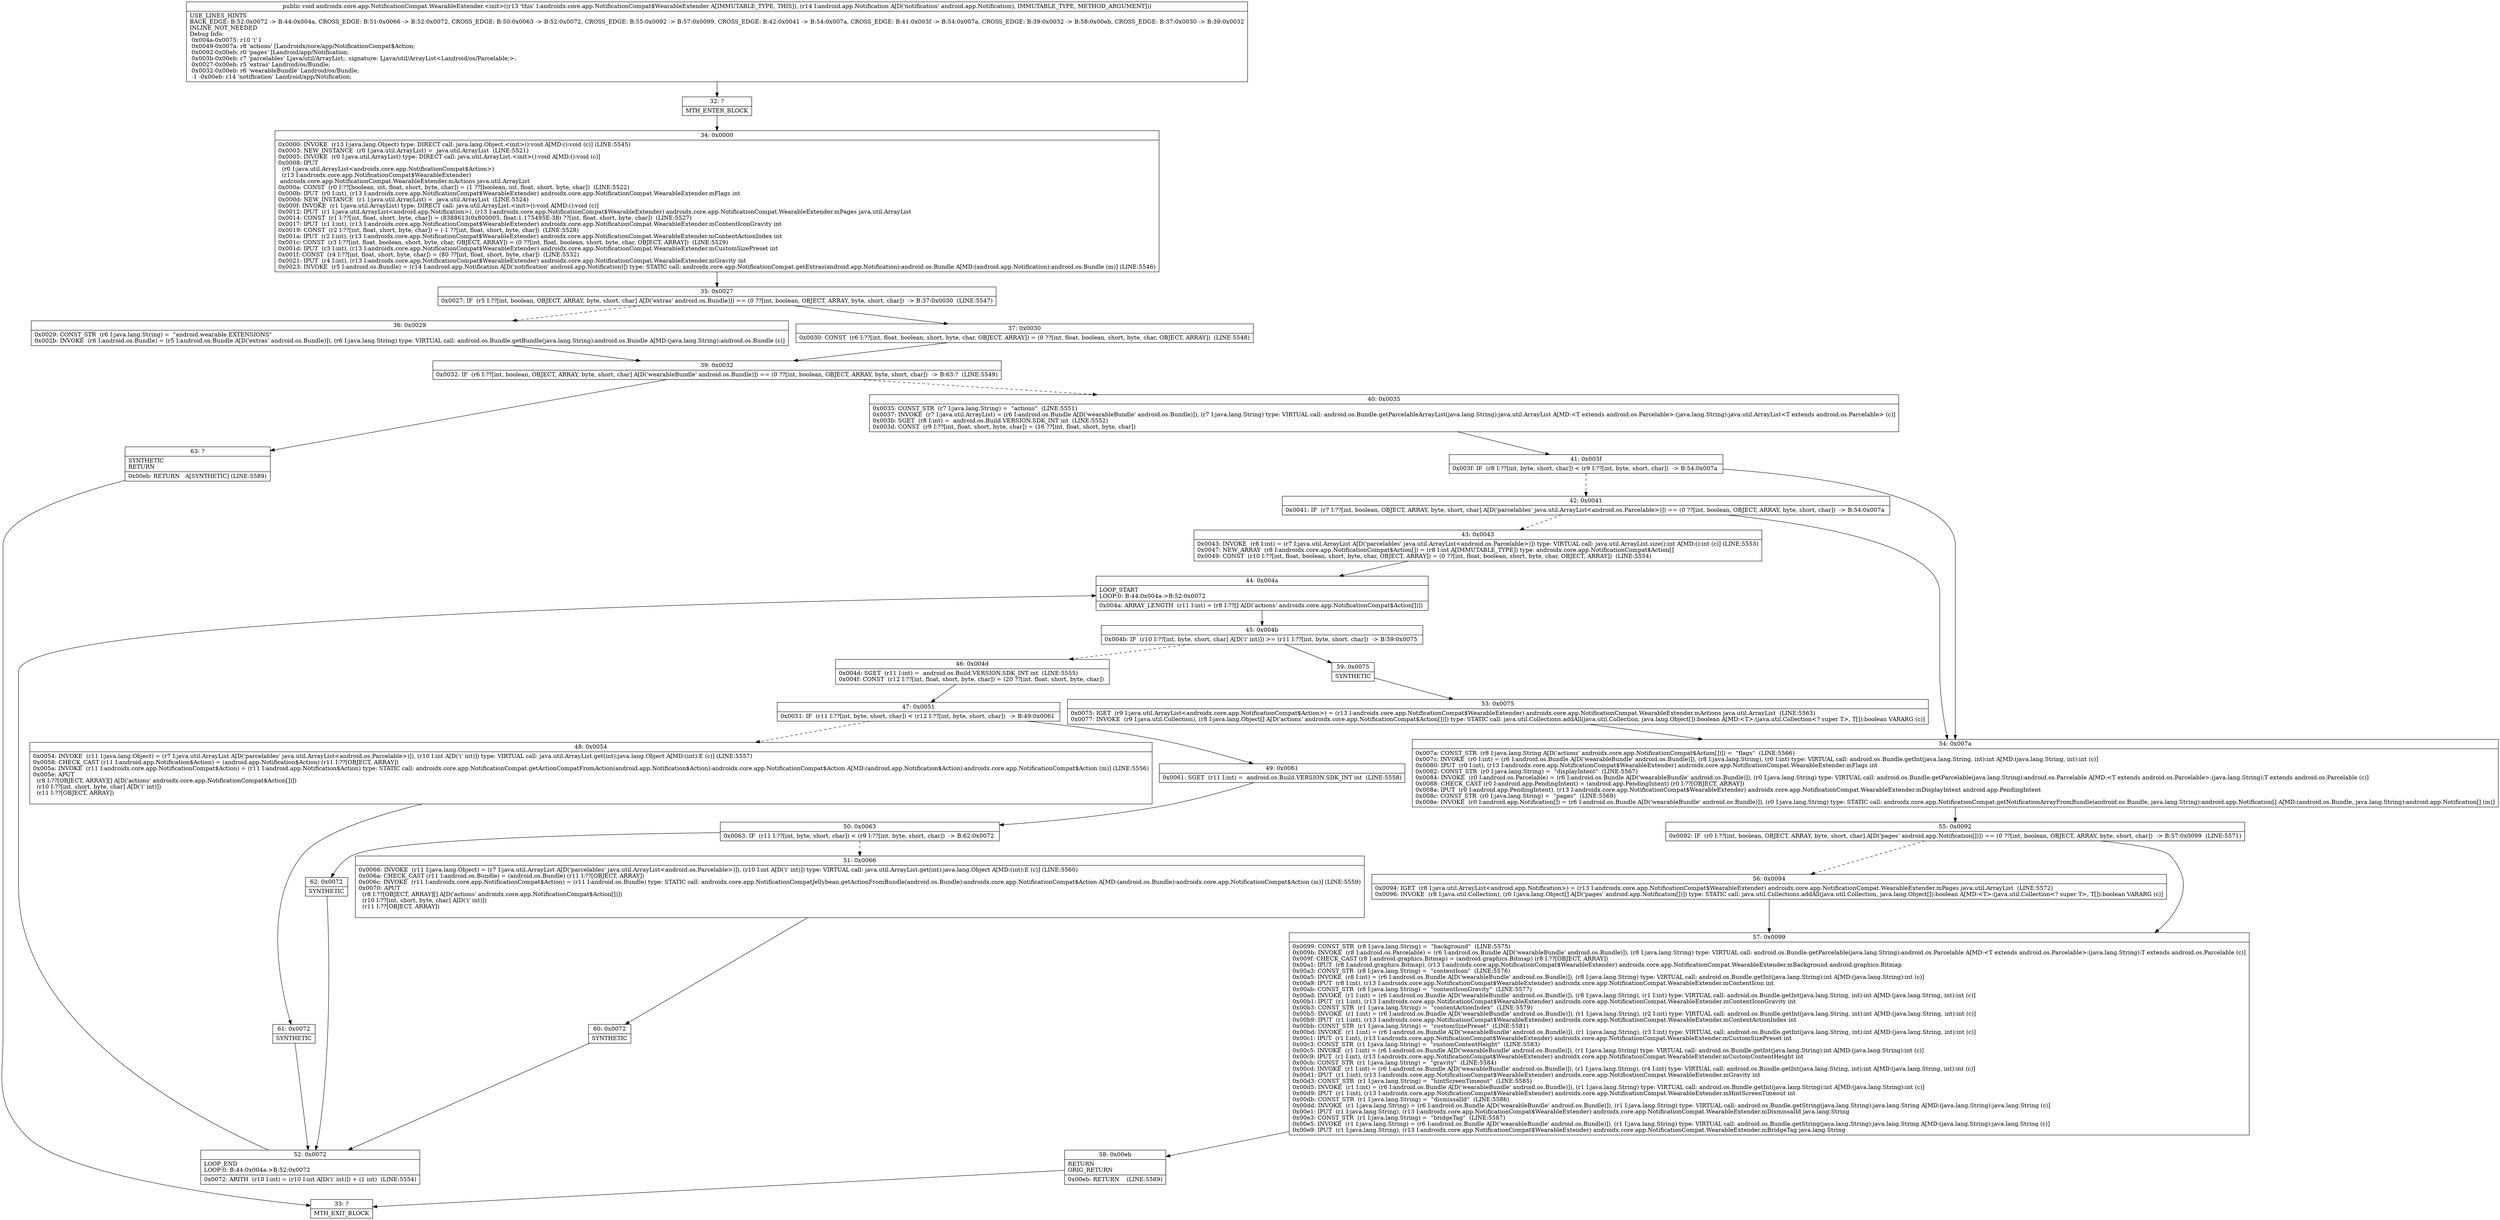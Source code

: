 digraph "CFG forandroidx.core.app.NotificationCompat.WearableExtender.\<init\>(Landroid\/app\/Notification;)V" {
Node_32 [shape=record,label="{32\:\ ?|MTH_ENTER_BLOCK\l}"];
Node_34 [shape=record,label="{34\:\ 0x0000|0x0000: INVOKE  (r13 I:java.lang.Object) type: DIRECT call: java.lang.Object.\<init\>():void A[MD:():void (c)] (LINE:5545)\l0x0003: NEW_INSTANCE  (r0 I:java.util.ArrayList) =  java.util.ArrayList  (LINE:5521)\l0x0005: INVOKE  (r0 I:java.util.ArrayList) type: DIRECT call: java.util.ArrayList.\<init\>():void A[MD:():void (c)]\l0x0008: IPUT  \l  (r0 I:java.util.ArrayList\<androidx.core.app.NotificationCompat$Action\>)\l  (r13 I:androidx.core.app.NotificationCompat$WearableExtender)\l androidx.core.app.NotificationCompat.WearableExtender.mActions java.util.ArrayList \l0x000a: CONST  (r0 I:??[boolean, int, float, short, byte, char]) = (1 ??[boolean, int, float, short, byte, char])  (LINE:5522)\l0x000b: IPUT  (r0 I:int), (r13 I:androidx.core.app.NotificationCompat$WearableExtender) androidx.core.app.NotificationCompat.WearableExtender.mFlags int \l0x000d: NEW_INSTANCE  (r1 I:java.util.ArrayList) =  java.util.ArrayList  (LINE:5524)\l0x000f: INVOKE  (r1 I:java.util.ArrayList) type: DIRECT call: java.util.ArrayList.\<init\>():void A[MD:():void (c)]\l0x0012: IPUT  (r1 I:java.util.ArrayList\<android.app.Notification\>), (r13 I:androidx.core.app.NotificationCompat$WearableExtender) androidx.core.app.NotificationCompat.WearableExtender.mPages java.util.ArrayList \l0x0014: CONST  (r1 I:??[int, float, short, byte, char]) = (8388613(0x800005, float:1.175495E\-38) ??[int, float, short, byte, char])  (LINE:5527)\l0x0017: IPUT  (r1 I:int), (r13 I:androidx.core.app.NotificationCompat$WearableExtender) androidx.core.app.NotificationCompat.WearableExtender.mContentIconGravity int \l0x0019: CONST  (r2 I:??[int, float, short, byte, char]) = (\-1 ??[int, float, short, byte, char])  (LINE:5528)\l0x001a: IPUT  (r2 I:int), (r13 I:androidx.core.app.NotificationCompat$WearableExtender) androidx.core.app.NotificationCompat.WearableExtender.mContentActionIndex int \l0x001c: CONST  (r3 I:??[int, float, boolean, short, byte, char, OBJECT, ARRAY]) = (0 ??[int, float, boolean, short, byte, char, OBJECT, ARRAY])  (LINE:5529)\l0x001d: IPUT  (r3 I:int), (r13 I:androidx.core.app.NotificationCompat$WearableExtender) androidx.core.app.NotificationCompat.WearableExtender.mCustomSizePreset int \l0x001f: CONST  (r4 I:??[int, float, short, byte, char]) = (80 ??[int, float, short, byte, char])  (LINE:5532)\l0x0021: IPUT  (r4 I:int), (r13 I:androidx.core.app.NotificationCompat$WearableExtender) androidx.core.app.NotificationCompat.WearableExtender.mGravity int \l0x0023: INVOKE  (r5 I:android.os.Bundle) = (r14 I:android.app.Notification A[D('notification' android.app.Notification)]) type: STATIC call: androidx.core.app.NotificationCompat.getExtras(android.app.Notification):android.os.Bundle A[MD:(android.app.Notification):android.os.Bundle (m)] (LINE:5546)\l}"];
Node_35 [shape=record,label="{35\:\ 0x0027|0x0027: IF  (r5 I:??[int, boolean, OBJECT, ARRAY, byte, short, char] A[D('extras' android.os.Bundle)]) == (0 ??[int, boolean, OBJECT, ARRAY, byte, short, char])  \-\> B:37:0x0030  (LINE:5547)\l}"];
Node_36 [shape=record,label="{36\:\ 0x0029|0x0029: CONST_STR  (r6 I:java.lang.String) =  \"android.wearable.EXTENSIONS\" \l0x002b: INVOKE  (r6 I:android.os.Bundle) = (r5 I:android.os.Bundle A[D('extras' android.os.Bundle)]), (r6 I:java.lang.String) type: VIRTUAL call: android.os.Bundle.getBundle(java.lang.String):android.os.Bundle A[MD:(java.lang.String):android.os.Bundle (c)]\l}"];
Node_39 [shape=record,label="{39\:\ 0x0032|0x0032: IF  (r6 I:??[int, boolean, OBJECT, ARRAY, byte, short, char] A[D('wearableBundle' android.os.Bundle)]) == (0 ??[int, boolean, OBJECT, ARRAY, byte, short, char])  \-\> B:63:?  (LINE:5549)\l}"];
Node_40 [shape=record,label="{40\:\ 0x0035|0x0035: CONST_STR  (r7 I:java.lang.String) =  \"actions\"  (LINE:5551)\l0x0037: INVOKE  (r7 I:java.util.ArrayList) = (r6 I:android.os.Bundle A[D('wearableBundle' android.os.Bundle)]), (r7 I:java.lang.String) type: VIRTUAL call: android.os.Bundle.getParcelableArrayList(java.lang.String):java.util.ArrayList A[MD:\<T extends android.os.Parcelable\>:(java.lang.String):java.util.ArrayList\<T extends android.os.Parcelable\> (c)]\l0x003b: SGET  (r8 I:int) =  android.os.Build.VERSION.SDK_INT int  (LINE:5552)\l0x003d: CONST  (r9 I:??[int, float, short, byte, char]) = (16 ??[int, float, short, byte, char]) \l}"];
Node_41 [shape=record,label="{41\:\ 0x003f|0x003f: IF  (r8 I:??[int, byte, short, char]) \< (r9 I:??[int, byte, short, char])  \-\> B:54:0x007a \l}"];
Node_42 [shape=record,label="{42\:\ 0x0041|0x0041: IF  (r7 I:??[int, boolean, OBJECT, ARRAY, byte, short, char] A[D('parcelables' java.util.ArrayList\<android.os.Parcelable\>)]) == (0 ??[int, boolean, OBJECT, ARRAY, byte, short, char])  \-\> B:54:0x007a \l}"];
Node_43 [shape=record,label="{43\:\ 0x0043|0x0043: INVOKE  (r8 I:int) = (r7 I:java.util.ArrayList A[D('parcelables' java.util.ArrayList\<android.os.Parcelable\>)]) type: VIRTUAL call: java.util.ArrayList.size():int A[MD:():int (c)] (LINE:5553)\l0x0047: NEW_ARRAY  (r8 I:androidx.core.app.NotificationCompat$Action[]) = (r8 I:int A[IMMUTABLE_TYPE]) type: androidx.core.app.NotificationCompat$Action[] \l0x0049: CONST  (r10 I:??[int, float, boolean, short, byte, char, OBJECT, ARRAY]) = (0 ??[int, float, boolean, short, byte, char, OBJECT, ARRAY])  (LINE:5554)\l}"];
Node_44 [shape=record,label="{44\:\ 0x004a|LOOP_START\lLOOP:0: B:44:0x004a\-\>B:52:0x0072\l|0x004a: ARRAY_LENGTH  (r11 I:int) = (r8 I:??[] A[D('actions' androidx.core.app.NotificationCompat$Action[])]) \l}"];
Node_45 [shape=record,label="{45\:\ 0x004b|0x004b: IF  (r10 I:??[int, byte, short, char] A[D('i' int)]) \>= (r11 I:??[int, byte, short, char])  \-\> B:59:0x0075 \l}"];
Node_46 [shape=record,label="{46\:\ 0x004d|0x004d: SGET  (r11 I:int) =  android.os.Build.VERSION.SDK_INT int  (LINE:5555)\l0x004f: CONST  (r12 I:??[int, float, short, byte, char]) = (20 ??[int, float, short, byte, char]) \l}"];
Node_47 [shape=record,label="{47\:\ 0x0051|0x0051: IF  (r11 I:??[int, byte, short, char]) \< (r12 I:??[int, byte, short, char])  \-\> B:49:0x0061 \l}"];
Node_48 [shape=record,label="{48\:\ 0x0054|0x0054: INVOKE  (r11 I:java.lang.Object) = (r7 I:java.util.ArrayList A[D('parcelables' java.util.ArrayList\<android.os.Parcelable\>)]), (r10 I:int A[D('i' int)]) type: VIRTUAL call: java.util.ArrayList.get(int):java.lang.Object A[MD:(int):E (c)] (LINE:5557)\l0x0058: CHECK_CAST (r11 I:android.app.Notification$Action) = (android.app.Notification$Action) (r11 I:??[OBJECT, ARRAY]) \l0x005a: INVOKE  (r11 I:androidx.core.app.NotificationCompat$Action) = (r11 I:android.app.Notification$Action) type: STATIC call: androidx.core.app.NotificationCompat.getActionCompatFromAction(android.app.Notification$Action):androidx.core.app.NotificationCompat$Action A[MD:(android.app.Notification$Action):androidx.core.app.NotificationCompat$Action (m)] (LINE:5556)\l0x005e: APUT  \l  (r8 I:??[OBJECT, ARRAY][] A[D('actions' androidx.core.app.NotificationCompat$Action[])])\l  (r10 I:??[int, short, byte, char] A[D('i' int)])\l  (r11 I:??[OBJECT, ARRAY])\l \l}"];
Node_61 [shape=record,label="{61\:\ 0x0072|SYNTHETIC\l}"];
Node_52 [shape=record,label="{52\:\ 0x0072|LOOP_END\lLOOP:0: B:44:0x004a\-\>B:52:0x0072\l|0x0072: ARITH  (r10 I:int) = (r10 I:int A[D('i' int)]) + (1 int)  (LINE:5554)\l}"];
Node_49 [shape=record,label="{49\:\ 0x0061|0x0061: SGET  (r11 I:int) =  android.os.Build.VERSION.SDK_INT int  (LINE:5558)\l}"];
Node_50 [shape=record,label="{50\:\ 0x0063|0x0063: IF  (r11 I:??[int, byte, short, char]) \< (r9 I:??[int, byte, short, char])  \-\> B:62:0x0072 \l}"];
Node_51 [shape=record,label="{51\:\ 0x0066|0x0066: INVOKE  (r11 I:java.lang.Object) = (r7 I:java.util.ArrayList A[D('parcelables' java.util.ArrayList\<android.os.Parcelable\>)]), (r10 I:int A[D('i' int)]) type: VIRTUAL call: java.util.ArrayList.get(int):java.lang.Object A[MD:(int):E (c)] (LINE:5560)\l0x006a: CHECK_CAST (r11 I:android.os.Bundle) = (android.os.Bundle) (r11 I:??[OBJECT, ARRAY]) \l0x006c: INVOKE  (r11 I:androidx.core.app.NotificationCompat$Action) = (r11 I:android.os.Bundle) type: STATIC call: androidx.core.app.NotificationCompatJellybean.getActionFromBundle(android.os.Bundle):androidx.core.app.NotificationCompat$Action A[MD:(android.os.Bundle):androidx.core.app.NotificationCompat$Action (m)] (LINE:5559)\l0x0070: APUT  \l  (r8 I:??[OBJECT, ARRAY][] A[D('actions' androidx.core.app.NotificationCompat$Action[])])\l  (r10 I:??[int, short, byte, char] A[D('i' int)])\l  (r11 I:??[OBJECT, ARRAY])\l \l}"];
Node_60 [shape=record,label="{60\:\ 0x0072|SYNTHETIC\l}"];
Node_62 [shape=record,label="{62\:\ 0x0072|SYNTHETIC\l}"];
Node_59 [shape=record,label="{59\:\ 0x0075|SYNTHETIC\l}"];
Node_53 [shape=record,label="{53\:\ 0x0075|0x0075: IGET  (r9 I:java.util.ArrayList\<androidx.core.app.NotificationCompat$Action\>) = (r13 I:androidx.core.app.NotificationCompat$WearableExtender) androidx.core.app.NotificationCompat.WearableExtender.mActions java.util.ArrayList  (LINE:5563)\l0x0077: INVOKE  (r9 I:java.util.Collection), (r8 I:java.lang.Object[] A[D('actions' androidx.core.app.NotificationCompat$Action[])]) type: STATIC call: java.util.Collections.addAll(java.util.Collection, java.lang.Object[]):boolean A[MD:\<T\>:(java.util.Collection\<? super T\>, T[]):boolean VARARG (c)]\l}"];
Node_54 [shape=record,label="{54\:\ 0x007a|0x007a: CONST_STR  (r8 I:java.lang.String A[D('actions' androidx.core.app.NotificationCompat$Action[])]) =  \"flags\"  (LINE:5566)\l0x007c: INVOKE  (r0 I:int) = (r6 I:android.os.Bundle A[D('wearableBundle' android.os.Bundle)]), (r8 I:java.lang.String), (r0 I:int) type: VIRTUAL call: android.os.Bundle.getInt(java.lang.String, int):int A[MD:(java.lang.String, int):int (c)]\l0x0080: IPUT  (r0 I:int), (r13 I:androidx.core.app.NotificationCompat$WearableExtender) androidx.core.app.NotificationCompat.WearableExtender.mFlags int \l0x0082: CONST_STR  (r0 I:java.lang.String) =  \"displayIntent\"  (LINE:5567)\l0x0084: INVOKE  (r0 I:android.os.Parcelable) = (r6 I:android.os.Bundle A[D('wearableBundle' android.os.Bundle)]), (r0 I:java.lang.String) type: VIRTUAL call: android.os.Bundle.getParcelable(java.lang.String):android.os.Parcelable A[MD:\<T extends android.os.Parcelable\>:(java.lang.String):T extends android.os.Parcelable (c)]\l0x0088: CHECK_CAST (r0 I:android.app.PendingIntent) = (android.app.PendingIntent) (r0 I:??[OBJECT, ARRAY]) \l0x008a: IPUT  (r0 I:android.app.PendingIntent), (r13 I:androidx.core.app.NotificationCompat$WearableExtender) androidx.core.app.NotificationCompat.WearableExtender.mDisplayIntent android.app.PendingIntent \l0x008c: CONST_STR  (r0 I:java.lang.String) =  \"pages\"  (LINE:5569)\l0x008e: INVOKE  (r0 I:android.app.Notification[]) = (r6 I:android.os.Bundle A[D('wearableBundle' android.os.Bundle)]), (r0 I:java.lang.String) type: STATIC call: androidx.core.app.NotificationCompat.getNotificationArrayFromBundle(android.os.Bundle, java.lang.String):android.app.Notification[] A[MD:(android.os.Bundle, java.lang.String):android.app.Notification[] (m)]\l}"];
Node_55 [shape=record,label="{55\:\ 0x0092|0x0092: IF  (r0 I:??[int, boolean, OBJECT, ARRAY, byte, short, char] A[D('pages' android.app.Notification[])]) == (0 ??[int, boolean, OBJECT, ARRAY, byte, short, char])  \-\> B:57:0x0099  (LINE:5571)\l}"];
Node_56 [shape=record,label="{56\:\ 0x0094|0x0094: IGET  (r8 I:java.util.ArrayList\<android.app.Notification\>) = (r13 I:androidx.core.app.NotificationCompat$WearableExtender) androidx.core.app.NotificationCompat.WearableExtender.mPages java.util.ArrayList  (LINE:5572)\l0x0096: INVOKE  (r8 I:java.util.Collection), (r0 I:java.lang.Object[] A[D('pages' android.app.Notification[])]) type: STATIC call: java.util.Collections.addAll(java.util.Collection, java.lang.Object[]):boolean A[MD:\<T\>:(java.util.Collection\<? super T\>, T[]):boolean VARARG (c)]\l}"];
Node_57 [shape=record,label="{57\:\ 0x0099|0x0099: CONST_STR  (r8 I:java.lang.String) =  \"background\"  (LINE:5575)\l0x009b: INVOKE  (r8 I:android.os.Parcelable) = (r6 I:android.os.Bundle A[D('wearableBundle' android.os.Bundle)]), (r8 I:java.lang.String) type: VIRTUAL call: android.os.Bundle.getParcelable(java.lang.String):android.os.Parcelable A[MD:\<T extends android.os.Parcelable\>:(java.lang.String):T extends android.os.Parcelable (c)]\l0x009f: CHECK_CAST (r8 I:android.graphics.Bitmap) = (android.graphics.Bitmap) (r8 I:??[OBJECT, ARRAY]) \l0x00a1: IPUT  (r8 I:android.graphics.Bitmap), (r13 I:androidx.core.app.NotificationCompat$WearableExtender) androidx.core.app.NotificationCompat.WearableExtender.mBackground android.graphics.Bitmap \l0x00a3: CONST_STR  (r8 I:java.lang.String) =  \"contentIcon\"  (LINE:5576)\l0x00a5: INVOKE  (r8 I:int) = (r6 I:android.os.Bundle A[D('wearableBundle' android.os.Bundle)]), (r8 I:java.lang.String) type: VIRTUAL call: android.os.Bundle.getInt(java.lang.String):int A[MD:(java.lang.String):int (c)]\l0x00a9: IPUT  (r8 I:int), (r13 I:androidx.core.app.NotificationCompat$WearableExtender) androidx.core.app.NotificationCompat.WearableExtender.mContentIcon int \l0x00ab: CONST_STR  (r8 I:java.lang.String) =  \"contentIconGravity\"  (LINE:5577)\l0x00ad: INVOKE  (r1 I:int) = (r6 I:android.os.Bundle A[D('wearableBundle' android.os.Bundle)]), (r8 I:java.lang.String), (r1 I:int) type: VIRTUAL call: android.os.Bundle.getInt(java.lang.String, int):int A[MD:(java.lang.String, int):int (c)]\l0x00b1: IPUT  (r1 I:int), (r13 I:androidx.core.app.NotificationCompat$WearableExtender) androidx.core.app.NotificationCompat.WearableExtender.mContentIconGravity int \l0x00b3: CONST_STR  (r1 I:java.lang.String) =  \"contentActionIndex\"  (LINE:5579)\l0x00b5: INVOKE  (r1 I:int) = (r6 I:android.os.Bundle A[D('wearableBundle' android.os.Bundle)]), (r1 I:java.lang.String), (r2 I:int) type: VIRTUAL call: android.os.Bundle.getInt(java.lang.String, int):int A[MD:(java.lang.String, int):int (c)]\l0x00b9: IPUT  (r1 I:int), (r13 I:androidx.core.app.NotificationCompat$WearableExtender) androidx.core.app.NotificationCompat.WearableExtender.mContentActionIndex int \l0x00bb: CONST_STR  (r1 I:java.lang.String) =  \"customSizePreset\"  (LINE:5581)\l0x00bd: INVOKE  (r1 I:int) = (r6 I:android.os.Bundle A[D('wearableBundle' android.os.Bundle)]), (r1 I:java.lang.String), (r3 I:int) type: VIRTUAL call: android.os.Bundle.getInt(java.lang.String, int):int A[MD:(java.lang.String, int):int (c)]\l0x00c1: IPUT  (r1 I:int), (r13 I:androidx.core.app.NotificationCompat$WearableExtender) androidx.core.app.NotificationCompat.WearableExtender.mCustomSizePreset int \l0x00c3: CONST_STR  (r1 I:java.lang.String) =  \"customContentHeight\"  (LINE:5583)\l0x00c5: INVOKE  (r1 I:int) = (r6 I:android.os.Bundle A[D('wearableBundle' android.os.Bundle)]), (r1 I:java.lang.String) type: VIRTUAL call: android.os.Bundle.getInt(java.lang.String):int A[MD:(java.lang.String):int (c)]\l0x00c9: IPUT  (r1 I:int), (r13 I:androidx.core.app.NotificationCompat$WearableExtender) androidx.core.app.NotificationCompat.WearableExtender.mCustomContentHeight int \l0x00cb: CONST_STR  (r1 I:java.lang.String) =  \"gravity\"  (LINE:5584)\l0x00cd: INVOKE  (r1 I:int) = (r6 I:android.os.Bundle A[D('wearableBundle' android.os.Bundle)]), (r1 I:java.lang.String), (r4 I:int) type: VIRTUAL call: android.os.Bundle.getInt(java.lang.String, int):int A[MD:(java.lang.String, int):int (c)]\l0x00d1: IPUT  (r1 I:int), (r13 I:androidx.core.app.NotificationCompat$WearableExtender) androidx.core.app.NotificationCompat.WearableExtender.mGravity int \l0x00d3: CONST_STR  (r1 I:java.lang.String) =  \"hintScreenTimeout\"  (LINE:5585)\l0x00d5: INVOKE  (r1 I:int) = (r6 I:android.os.Bundle A[D('wearableBundle' android.os.Bundle)]), (r1 I:java.lang.String) type: VIRTUAL call: android.os.Bundle.getInt(java.lang.String):int A[MD:(java.lang.String):int (c)]\l0x00d9: IPUT  (r1 I:int), (r13 I:androidx.core.app.NotificationCompat$WearableExtender) androidx.core.app.NotificationCompat.WearableExtender.mHintScreenTimeout int \l0x00db: CONST_STR  (r1 I:java.lang.String) =  \"dismissalId\"  (LINE:5586)\l0x00dd: INVOKE  (r1 I:java.lang.String) = (r6 I:android.os.Bundle A[D('wearableBundle' android.os.Bundle)]), (r1 I:java.lang.String) type: VIRTUAL call: android.os.Bundle.getString(java.lang.String):java.lang.String A[MD:(java.lang.String):java.lang.String (c)]\l0x00e1: IPUT  (r1 I:java.lang.String), (r13 I:androidx.core.app.NotificationCompat$WearableExtender) androidx.core.app.NotificationCompat.WearableExtender.mDismissalId java.lang.String \l0x00e3: CONST_STR  (r1 I:java.lang.String) =  \"bridgeTag\"  (LINE:5587)\l0x00e5: INVOKE  (r1 I:java.lang.String) = (r6 I:android.os.Bundle A[D('wearableBundle' android.os.Bundle)]), (r1 I:java.lang.String) type: VIRTUAL call: android.os.Bundle.getString(java.lang.String):java.lang.String A[MD:(java.lang.String):java.lang.String (c)]\l0x00e9: IPUT  (r1 I:java.lang.String), (r13 I:androidx.core.app.NotificationCompat$WearableExtender) androidx.core.app.NotificationCompat.WearableExtender.mBridgeTag java.lang.String \l}"];
Node_58 [shape=record,label="{58\:\ 0x00eb|RETURN\lORIG_RETURN\l|0x00eb: RETURN    (LINE:5589)\l}"];
Node_33 [shape=record,label="{33\:\ ?|MTH_EXIT_BLOCK\l}"];
Node_63 [shape=record,label="{63\:\ ?|SYNTHETIC\lRETURN\l|0x00eb: RETURN   A[SYNTHETIC] (LINE:5589)\l}"];
Node_37 [shape=record,label="{37\:\ 0x0030|0x0030: CONST  (r6 I:??[int, float, boolean, short, byte, char, OBJECT, ARRAY]) = (0 ??[int, float, boolean, short, byte, char, OBJECT, ARRAY])  (LINE:5548)\l}"];
MethodNode[shape=record,label="{public void androidx.core.app.NotificationCompat.WearableExtender.\<init\>((r13 'this' I:androidx.core.app.NotificationCompat$WearableExtender A[IMMUTABLE_TYPE, THIS]), (r14 I:android.app.Notification A[D('notification' android.app.Notification), IMMUTABLE_TYPE, METHOD_ARGUMENT]))  | USE_LINES_HINTS\lBACK_EDGE: B:52:0x0072 \-\> B:44:0x004a, CROSS_EDGE: B:51:0x0066 \-\> B:52:0x0072, CROSS_EDGE: B:50:0x0063 \-\> B:52:0x0072, CROSS_EDGE: B:55:0x0092 \-\> B:57:0x0099, CROSS_EDGE: B:42:0x0041 \-\> B:54:0x007a, CROSS_EDGE: B:41:0x003f \-\> B:54:0x007a, CROSS_EDGE: B:39:0x0032 \-\> B:58:0x00eb, CROSS_EDGE: B:37:0x0030 \-\> B:39:0x0032\lINLINE_NOT_NEEDED\lDebug Info:\l  0x004a\-0x0075: r10 'i' I\l  0x0049\-0x007a: r8 'actions' [Landroidx\/core\/app\/NotificationCompat$Action;\l  0x0092\-0x00eb: r0 'pages' [Landroid\/app\/Notification;\l  0x003b\-0x00eb: r7 'parcelables' Ljava\/util\/ArrayList;, signature: Ljava\/util\/ArrayList\<Landroid\/os\/Parcelable;\>;\l  0x0027\-0x00eb: r5 'extras' Landroid\/os\/Bundle;\l  0x0032\-0x00eb: r6 'wearableBundle' Landroid\/os\/Bundle;\l  \-1 \-0x00eb: r14 'notification' Landroid\/app\/Notification;\l}"];
MethodNode -> Node_32;Node_32 -> Node_34;
Node_34 -> Node_35;
Node_35 -> Node_36[style=dashed];
Node_35 -> Node_37;
Node_36 -> Node_39;
Node_39 -> Node_40[style=dashed];
Node_39 -> Node_63;
Node_40 -> Node_41;
Node_41 -> Node_42[style=dashed];
Node_41 -> Node_54;
Node_42 -> Node_43[style=dashed];
Node_42 -> Node_54;
Node_43 -> Node_44;
Node_44 -> Node_45;
Node_45 -> Node_46[style=dashed];
Node_45 -> Node_59;
Node_46 -> Node_47;
Node_47 -> Node_48[style=dashed];
Node_47 -> Node_49;
Node_48 -> Node_61;
Node_61 -> Node_52;
Node_52 -> Node_44;
Node_49 -> Node_50;
Node_50 -> Node_51[style=dashed];
Node_50 -> Node_62;
Node_51 -> Node_60;
Node_60 -> Node_52;
Node_62 -> Node_52;
Node_59 -> Node_53;
Node_53 -> Node_54;
Node_54 -> Node_55;
Node_55 -> Node_56[style=dashed];
Node_55 -> Node_57;
Node_56 -> Node_57;
Node_57 -> Node_58;
Node_58 -> Node_33;
Node_63 -> Node_33;
Node_37 -> Node_39;
}

